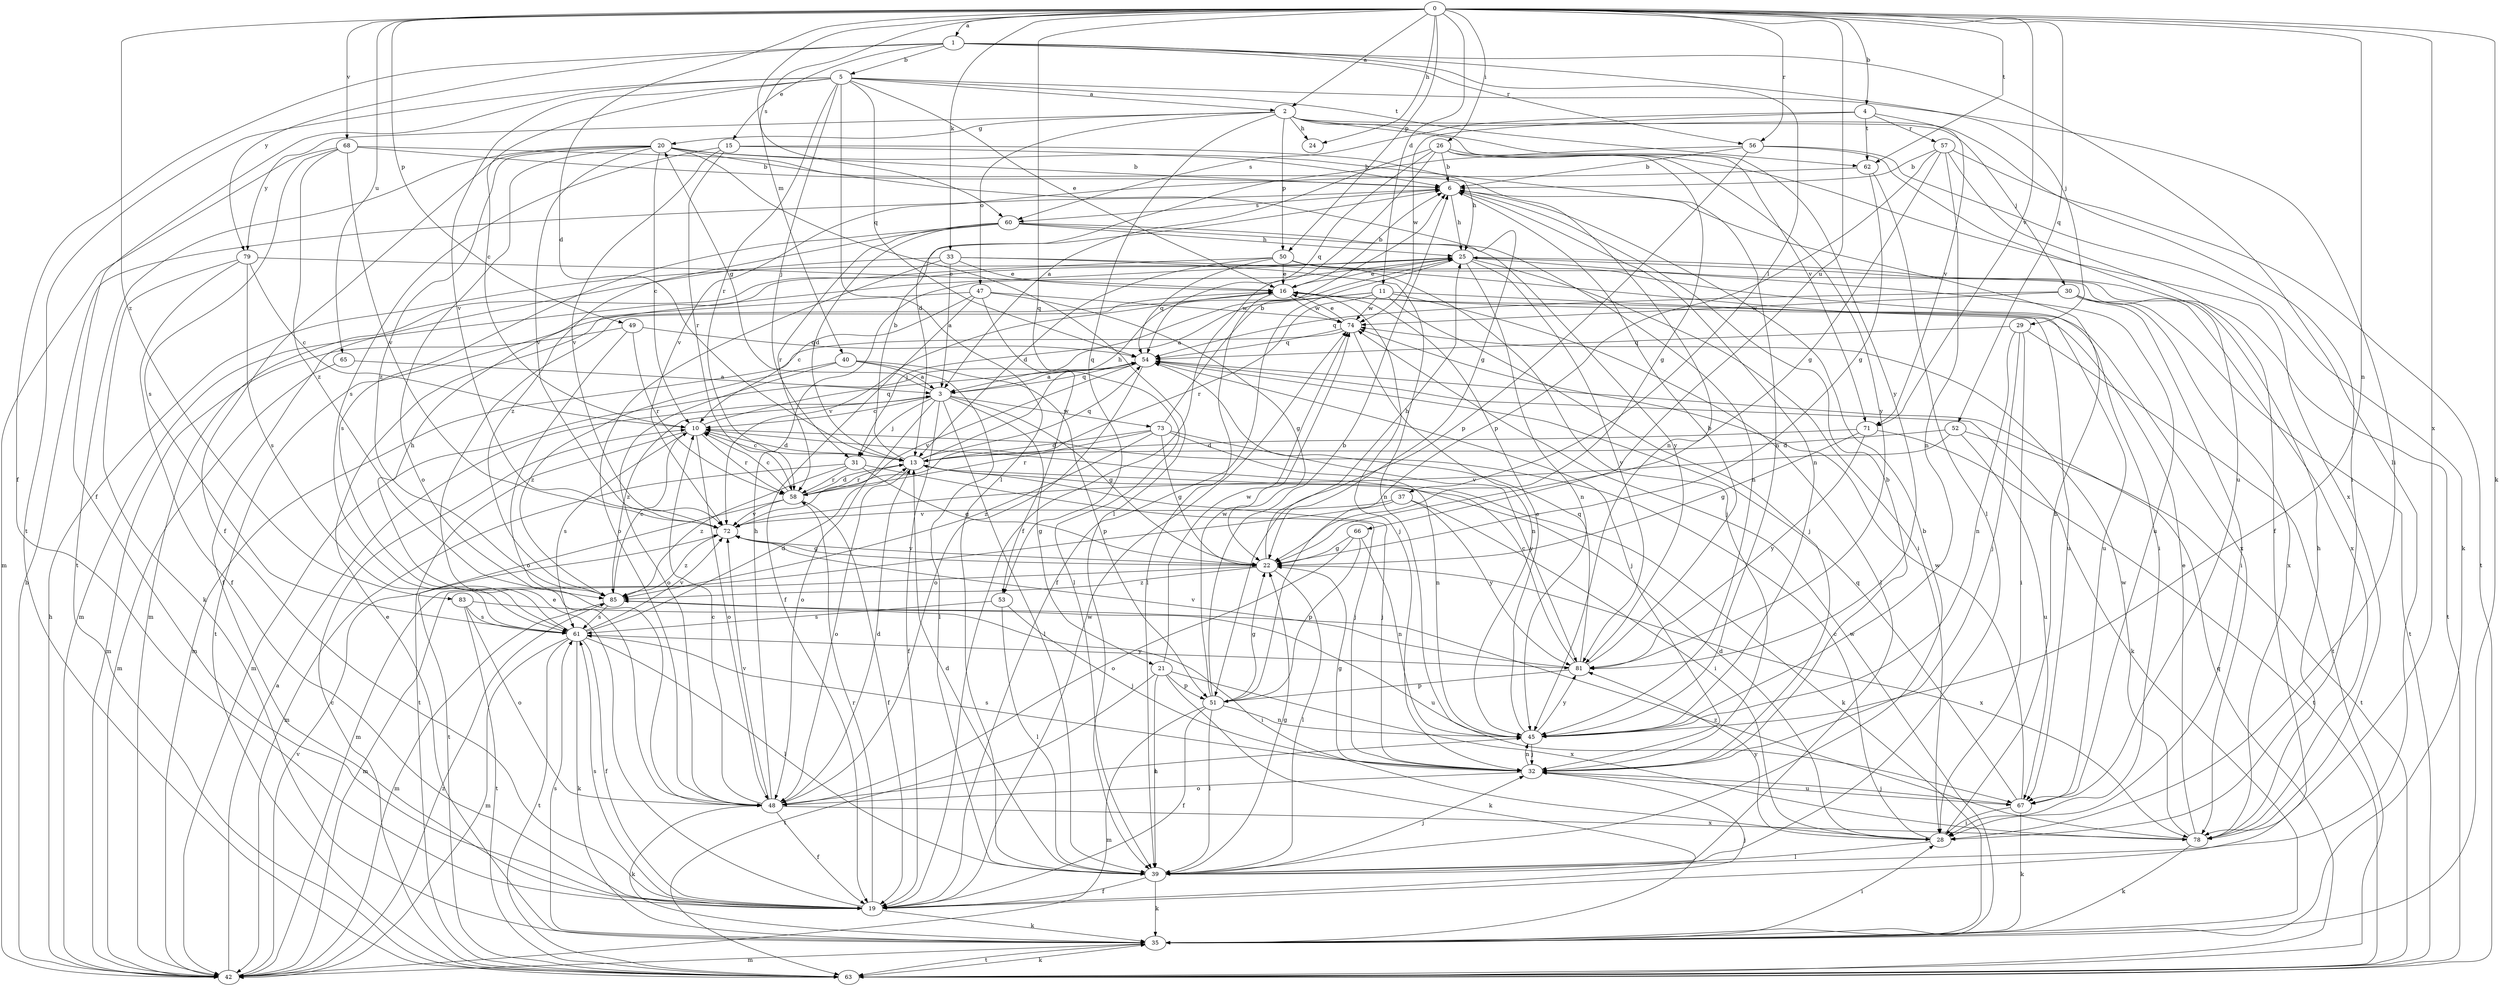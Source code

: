 strict digraph  {
0;
1;
2;
3;
4;
5;
6;
10;
11;
13;
15;
16;
19;
20;
21;
22;
24;
25;
26;
28;
29;
30;
31;
32;
33;
35;
37;
39;
40;
42;
45;
47;
48;
49;
50;
51;
52;
53;
54;
56;
57;
58;
60;
61;
62;
63;
65;
66;
67;
68;
71;
72;
73;
74;
78;
79;
81;
83;
85;
0 -> 1  [label=a];
0 -> 2  [label=a];
0 -> 4  [label=b];
0 -> 11  [label=d];
0 -> 13  [label=d];
0 -> 24  [label=h];
0 -> 26  [label=i];
0 -> 33  [label=k];
0 -> 35  [label=k];
0 -> 40  [label=m];
0 -> 45  [label=n];
0 -> 49  [label=p];
0 -> 50  [label=p];
0 -> 52  [label=q];
0 -> 53  [label=q];
0 -> 56  [label=r];
0 -> 60  [label=s];
0 -> 62  [label=t];
0 -> 65  [label=u];
0 -> 66  [label=u];
0 -> 68  [label=v];
0 -> 71  [label=v];
0 -> 78  [label=x];
0 -> 83  [label=z];
1 -> 5  [label=b];
1 -> 15  [label=e];
1 -> 19  [label=f];
1 -> 29  [label=j];
1 -> 37  [label=l];
1 -> 39  [label=l];
1 -> 56  [label=r];
1 -> 79  [label=y];
2 -> 20  [label=g];
2 -> 24  [label=h];
2 -> 28  [label=i];
2 -> 30  [label=j];
2 -> 47  [label=o];
2 -> 50  [label=p];
2 -> 53  [label=q];
2 -> 71  [label=v];
2 -> 79  [label=y];
2 -> 81  [label=y];
3 -> 10  [label=c];
3 -> 19  [label=f];
3 -> 20  [label=g];
3 -> 21  [label=g];
3 -> 22  [label=g];
3 -> 31  [label=j];
3 -> 39  [label=l];
3 -> 48  [label=o];
3 -> 54  [label=q];
3 -> 73  [label=w];
3 -> 85  [label=z];
4 -> 57  [label=r];
4 -> 60  [label=s];
4 -> 62  [label=t];
4 -> 71  [label=v];
4 -> 74  [label=w];
5 -> 2  [label=a];
5 -> 10  [label=c];
5 -> 16  [label=e];
5 -> 19  [label=f];
5 -> 28  [label=i];
5 -> 31  [label=j];
5 -> 39  [label=l];
5 -> 54  [label=q];
5 -> 58  [label=r];
5 -> 62  [label=t];
5 -> 63  [label=t];
5 -> 72  [label=v];
6 -> 25  [label=h];
6 -> 45  [label=n];
6 -> 60  [label=s];
10 -> 13  [label=d];
10 -> 48  [label=o];
10 -> 54  [label=q];
10 -> 58  [label=r];
10 -> 61  [label=s];
10 -> 63  [label=t];
11 -> 3  [label=a];
11 -> 31  [label=j];
11 -> 32  [label=j];
11 -> 39  [label=l];
11 -> 58  [label=r];
11 -> 67  [label=u];
11 -> 74  [label=w];
13 -> 6  [label=b];
13 -> 10  [label=c];
13 -> 25  [label=h];
13 -> 32  [label=j];
13 -> 35  [label=k];
13 -> 48  [label=o];
13 -> 54  [label=q];
13 -> 58  [label=r];
15 -> 6  [label=b];
15 -> 25  [label=h];
15 -> 58  [label=r];
15 -> 61  [label=s];
15 -> 72  [label=v];
16 -> 6  [label=b];
16 -> 32  [label=j];
16 -> 39  [label=l];
16 -> 67  [label=u];
16 -> 72  [label=v];
16 -> 74  [label=w];
19 -> 16  [label=e];
19 -> 32  [label=j];
19 -> 35  [label=k];
19 -> 58  [label=r];
19 -> 61  [label=s];
19 -> 74  [label=w];
20 -> 6  [label=b];
20 -> 10  [label=c];
20 -> 19  [label=f];
20 -> 22  [label=g];
20 -> 39  [label=l];
20 -> 45  [label=n];
20 -> 48  [label=o];
20 -> 63  [label=t];
20 -> 72  [label=v];
20 -> 85  [label=z];
21 -> 35  [label=k];
21 -> 39  [label=l];
21 -> 51  [label=p];
21 -> 63  [label=t];
21 -> 74  [label=w];
21 -> 78  [label=x];
22 -> 25  [label=h];
22 -> 39  [label=l];
22 -> 42  [label=m];
22 -> 72  [label=v];
22 -> 78  [label=x];
22 -> 85  [label=z];
25 -> 16  [label=e];
25 -> 19  [label=f];
25 -> 28  [label=i];
25 -> 42  [label=m];
25 -> 45  [label=n];
25 -> 63  [label=t];
25 -> 67  [label=u];
25 -> 81  [label=y];
26 -> 3  [label=a];
26 -> 6  [label=b];
26 -> 19  [label=f];
26 -> 22  [label=g];
26 -> 54  [label=q];
26 -> 78  [label=x];
26 -> 81  [label=y];
28 -> 6  [label=b];
28 -> 10  [label=c];
28 -> 13  [label=d];
28 -> 39  [label=l];
28 -> 81  [label=y];
29 -> 28  [label=i];
29 -> 32  [label=j];
29 -> 45  [label=n];
29 -> 54  [label=q];
29 -> 63  [label=t];
30 -> 28  [label=i];
30 -> 54  [label=q];
30 -> 63  [label=t];
30 -> 74  [label=w];
30 -> 78  [label=x];
31 -> 22  [label=g];
31 -> 32  [label=j];
31 -> 42  [label=m];
31 -> 58  [label=r];
31 -> 85  [label=z];
32 -> 6  [label=b];
32 -> 22  [label=g];
32 -> 45  [label=n];
32 -> 48  [label=o];
32 -> 61  [label=s];
32 -> 67  [label=u];
33 -> 3  [label=a];
33 -> 16  [label=e];
33 -> 19  [label=f];
33 -> 45  [label=n];
33 -> 48  [label=o];
33 -> 78  [label=x];
35 -> 16  [label=e];
35 -> 28  [label=i];
35 -> 42  [label=m];
35 -> 61  [label=s];
35 -> 63  [label=t];
35 -> 74  [label=w];
37 -> 28  [label=i];
37 -> 42  [label=m];
37 -> 72  [label=v];
37 -> 81  [label=y];
39 -> 6  [label=b];
39 -> 13  [label=d];
39 -> 19  [label=f];
39 -> 22  [label=g];
39 -> 32  [label=j];
39 -> 35  [label=k];
40 -> 3  [label=a];
40 -> 39  [label=l];
40 -> 48  [label=o];
40 -> 51  [label=p];
40 -> 85  [label=z];
42 -> 3  [label=a];
42 -> 6  [label=b];
42 -> 25  [label=h];
42 -> 72  [label=v];
42 -> 85  [label=z];
45 -> 16  [label=e];
45 -> 32  [label=j];
45 -> 81  [label=y];
47 -> 10  [label=c];
47 -> 19  [label=f];
47 -> 22  [label=g];
47 -> 39  [label=l];
47 -> 63  [label=t];
47 -> 74  [label=w];
48 -> 10  [label=c];
48 -> 13  [label=d];
48 -> 19  [label=f];
48 -> 25  [label=h];
48 -> 35  [label=k];
48 -> 45  [label=n];
48 -> 72  [label=v];
48 -> 78  [label=x];
49 -> 42  [label=m];
49 -> 48  [label=o];
49 -> 54  [label=q];
49 -> 58  [label=r];
50 -> 13  [label=d];
50 -> 16  [label=e];
50 -> 28  [label=i];
50 -> 32  [label=j];
50 -> 42  [label=m];
50 -> 54  [label=q];
50 -> 78  [label=x];
51 -> 6  [label=b];
51 -> 19  [label=f];
51 -> 22  [label=g];
51 -> 39  [label=l];
51 -> 42  [label=m];
51 -> 45  [label=n];
51 -> 74  [label=w];
52 -> 13  [label=d];
52 -> 63  [label=t];
52 -> 67  [label=u];
52 -> 72  [label=v];
53 -> 32  [label=j];
53 -> 39  [label=l];
53 -> 61  [label=s];
54 -> 3  [label=a];
54 -> 32  [label=j];
54 -> 35  [label=k];
54 -> 42  [label=m];
54 -> 48  [label=o];
54 -> 72  [label=v];
56 -> 6  [label=b];
56 -> 13  [label=d];
56 -> 35  [label=k];
56 -> 51  [label=p];
56 -> 67  [label=u];
57 -> 6  [label=b];
57 -> 19  [label=f];
57 -> 22  [label=g];
57 -> 45  [label=n];
57 -> 51  [label=p];
57 -> 63  [label=t];
58 -> 10  [label=c];
58 -> 13  [label=d];
58 -> 19  [label=f];
58 -> 63  [label=t];
58 -> 72  [label=v];
60 -> 13  [label=d];
60 -> 25  [label=h];
60 -> 45  [label=n];
60 -> 58  [label=r];
60 -> 61  [label=s];
60 -> 81  [label=y];
60 -> 85  [label=z];
61 -> 13  [label=d];
61 -> 19  [label=f];
61 -> 25  [label=h];
61 -> 35  [label=k];
61 -> 39  [label=l];
61 -> 42  [label=m];
61 -> 63  [label=t];
61 -> 72  [label=v];
61 -> 81  [label=y];
62 -> 22  [label=g];
62 -> 39  [label=l];
62 -> 72  [label=v];
63 -> 10  [label=c];
63 -> 35  [label=k];
63 -> 54  [label=q];
65 -> 3  [label=a];
65 -> 42  [label=m];
66 -> 22  [label=g];
66 -> 45  [label=n];
66 -> 48  [label=o];
66 -> 51  [label=p];
67 -> 28  [label=i];
67 -> 32  [label=j];
67 -> 35  [label=k];
67 -> 54  [label=q];
67 -> 74  [label=w];
68 -> 6  [label=b];
68 -> 42  [label=m];
68 -> 45  [label=n];
68 -> 61  [label=s];
68 -> 72  [label=v];
68 -> 85  [label=z];
71 -> 13  [label=d];
71 -> 22  [label=g];
71 -> 63  [label=t];
71 -> 81  [label=y];
72 -> 22  [label=g];
72 -> 85  [label=z];
73 -> 6  [label=b];
73 -> 13  [label=d];
73 -> 22  [label=g];
73 -> 45  [label=n];
73 -> 58  [label=r];
73 -> 81  [label=y];
73 -> 85  [label=z];
74 -> 16  [label=e];
74 -> 42  [label=m];
74 -> 45  [label=n];
74 -> 54  [label=q];
78 -> 16  [label=e];
78 -> 25  [label=h];
78 -> 35  [label=k];
78 -> 74  [label=w];
78 -> 85  [label=z];
79 -> 10  [label=c];
79 -> 16  [label=e];
79 -> 19  [label=f];
79 -> 35  [label=k];
79 -> 61  [label=s];
81 -> 6  [label=b];
81 -> 10  [label=c];
81 -> 51  [label=p];
81 -> 54  [label=q];
81 -> 72  [label=v];
83 -> 48  [label=o];
83 -> 61  [label=s];
83 -> 63  [label=t];
83 -> 67  [label=u];
85 -> 10  [label=c];
85 -> 28  [label=i];
85 -> 42  [label=m];
85 -> 61  [label=s];
}
